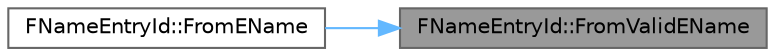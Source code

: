 digraph "FNameEntryId::FromValidEName"
{
 // INTERACTIVE_SVG=YES
 // LATEX_PDF_SIZE
  bgcolor="transparent";
  edge [fontname=Helvetica,fontsize=10,labelfontname=Helvetica,labelfontsize=10];
  node [fontname=Helvetica,fontsize=10,shape=box,height=0.2,width=0.4];
  rankdir="RL";
  Node1 [id="Node000001",label="FNameEntryId::FromValidEName",height=0.2,width=0.4,color="gray40", fillcolor="grey60", style="filled", fontcolor="black",tooltip=" "];
  Node1 -> Node2 [id="edge1_Node000001_Node000002",dir="back",color="steelblue1",style="solid",tooltip=" "];
  Node2 [id="Node000002",label="FNameEntryId::FromEName",height=0.2,width=0.4,color="grey40", fillcolor="white", style="filled",URL="$d8/dea/structFNameEntryId.html#a49069eef4b5775c9aca16dc07ef251fa",tooltip=" "];
}
